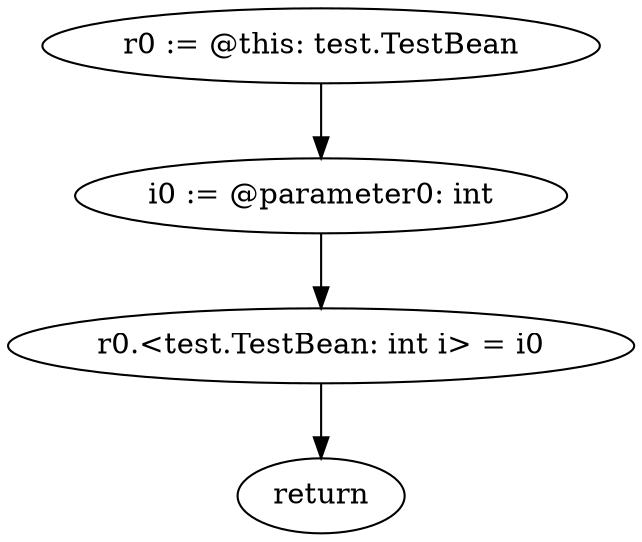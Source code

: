 digraph "unitGraph" {
    "r0 := @this: test.TestBean"
    "i0 := @parameter0: int"
    "r0.<test.TestBean: int i> = i0"
    "return"
    "r0 := @this: test.TestBean"->"i0 := @parameter0: int";
    "i0 := @parameter0: int"->"r0.<test.TestBean: int i> = i0";
    "r0.<test.TestBean: int i> = i0"->"return";
}
